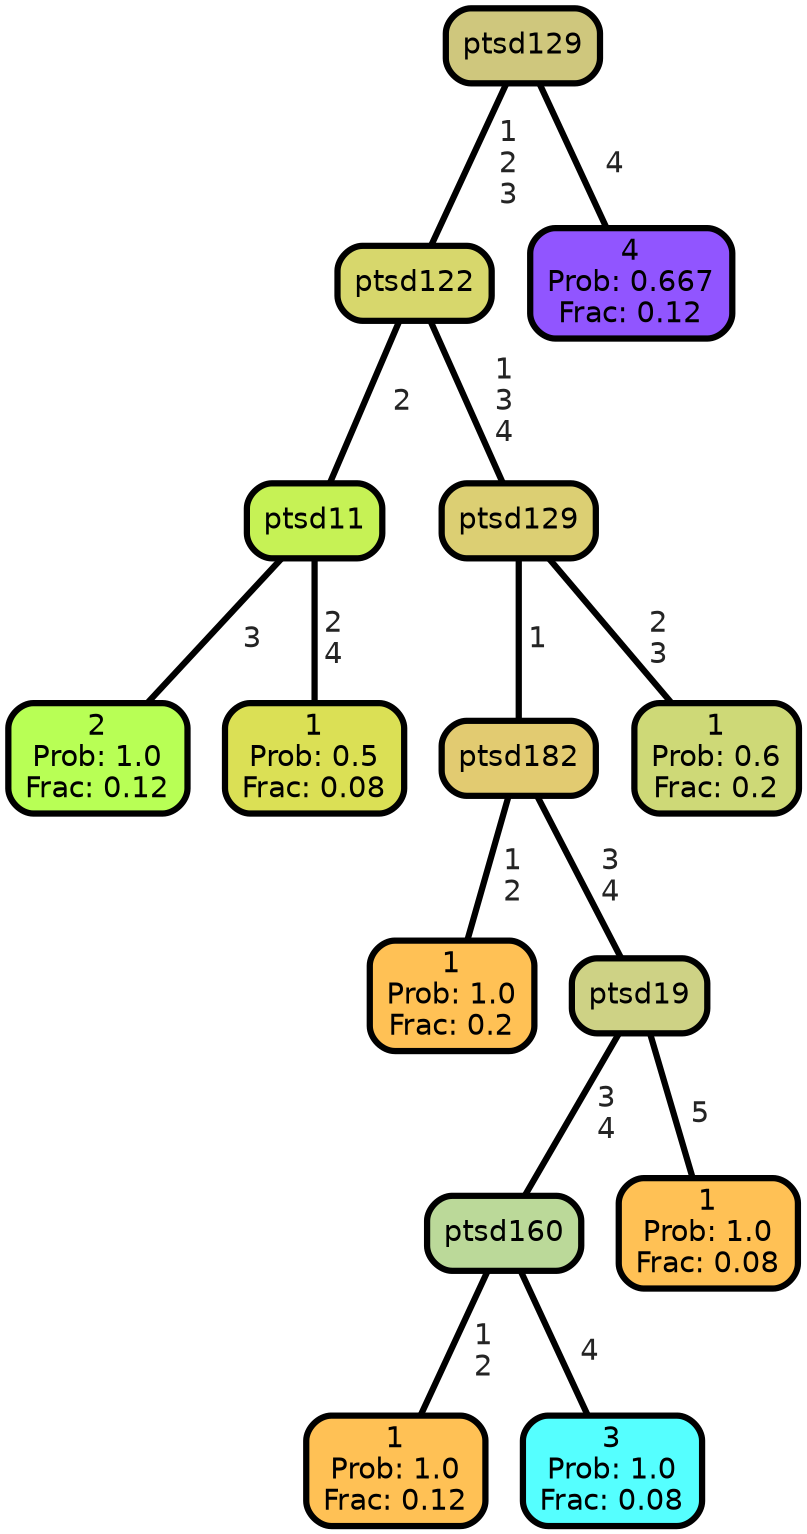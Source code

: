 graph Tree {
node [shape=box, style="filled, rounded",color="black",penwidth="3",fontcolor="black",                 fontname=helvetica] ;
graph [ranksep="0 equally", splines=straight,                 bgcolor=transparent, dpi=200] ;
edge [fontname=helvetica, fontweight=bold,fontcolor=grey14,color=black] ;
0 [label="2
Prob: 1.0
Frac: 0.12", fillcolor="#b8ff55"] ;
1 [label="ptsd11", fillcolor="#c6f255"] ;
2 [label="1
Prob: 0.5
Frac: 0.08", fillcolor="#dbe055"] ;
3 [label="ptsd122", fillcolor="#d7d76c"] ;
4 [label="1
Prob: 1.0
Frac: 0.2", fillcolor="#ffc155"] ;
5 [label="ptsd182", fillcolor="#e2cb71"] ;
6 [label="1
Prob: 1.0
Frac: 0.12", fillcolor="#ffc155"] ;
7 [label="ptsd160", fillcolor="#bbd999"] ;
8 [label="3
Prob: 1.0
Frac: 0.08", fillcolor="#55ffff"] ;
9 [label="ptsd19", fillcolor="#ced285"] ;
10 [label="1
Prob: 1.0
Frac: 0.08", fillcolor="#ffc155"] ;
11 [label="ptsd129", fillcolor="#dccf73"] ;
12 [label="1
Prob: 0.6
Frac: 0.2", fillcolor="#ced977"] ;
13 [label="ptsd129", fillcolor="#cfc77d"] ;
14 [label="4
Prob: 0.667
Frac: 0.12", fillcolor="#9155ff"] ;
1 -- 0 [label=" 3",penwidth=3] ;
1 -- 2 [label=" 2\n 4",penwidth=3] ;
3 -- 1 [label=" 2",penwidth=3] ;
3 -- 11 [label=" 1\n 3\n 4",penwidth=3] ;
5 -- 4 [label=" 1\n 2",penwidth=3] ;
5 -- 9 [label=" 3\n 4",penwidth=3] ;
7 -- 6 [label=" 1\n 2",penwidth=3] ;
7 -- 8 [label=" 4",penwidth=3] ;
9 -- 7 [label=" 3\n 4",penwidth=3] ;
9 -- 10 [label=" 5",penwidth=3] ;
11 -- 5 [label=" 1",penwidth=3] ;
11 -- 12 [label=" 2\n 3",penwidth=3] ;
13 -- 3 [label=" 1\n 2\n 3",penwidth=3] ;
13 -- 14 [label=" 4",penwidth=3] ;
{rank = same;}}